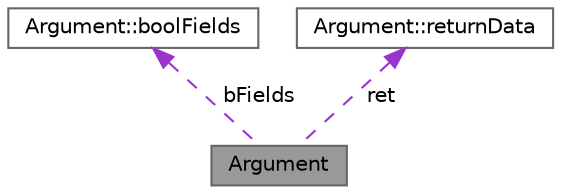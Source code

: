 digraph "Argument"
{
 // INTERACTIVE_SVG=YES
 // LATEX_PDF_SIZE
  bgcolor="transparent";
  edge [fontname=Helvetica,fontsize=10,labelfontname=Helvetica,labelfontsize=10];
  node [fontname=Helvetica,fontsize=10,shape=box,height=0.2,width=0.4];
  Node1 [label="Argument",height=0.2,width=0.4,color="gray40", fillcolor="grey60", style="filled", fontcolor="black",tooltip="Argument class."];
  Node2 -> Node1 [dir="back",color="darkorchid3",style="dashed",label=" bFields" ];
  Node2 [label="Argument::boolFields",height=0.2,width=0.4,color="gray40", fillcolor="white", style="filled",URL="$struct_argument_1_1bool_fields.html",tooltip=" "];
  Node3 -> Node1 [dir="back",color="darkorchid3",style="dashed",label=" ret" ];
  Node3 [label="Argument::returnData",height=0.2,width=0.4,color="gray40", fillcolor="white", style="filled",URL="$union_argument_1_1return_data.html",tooltip=" "];
}
